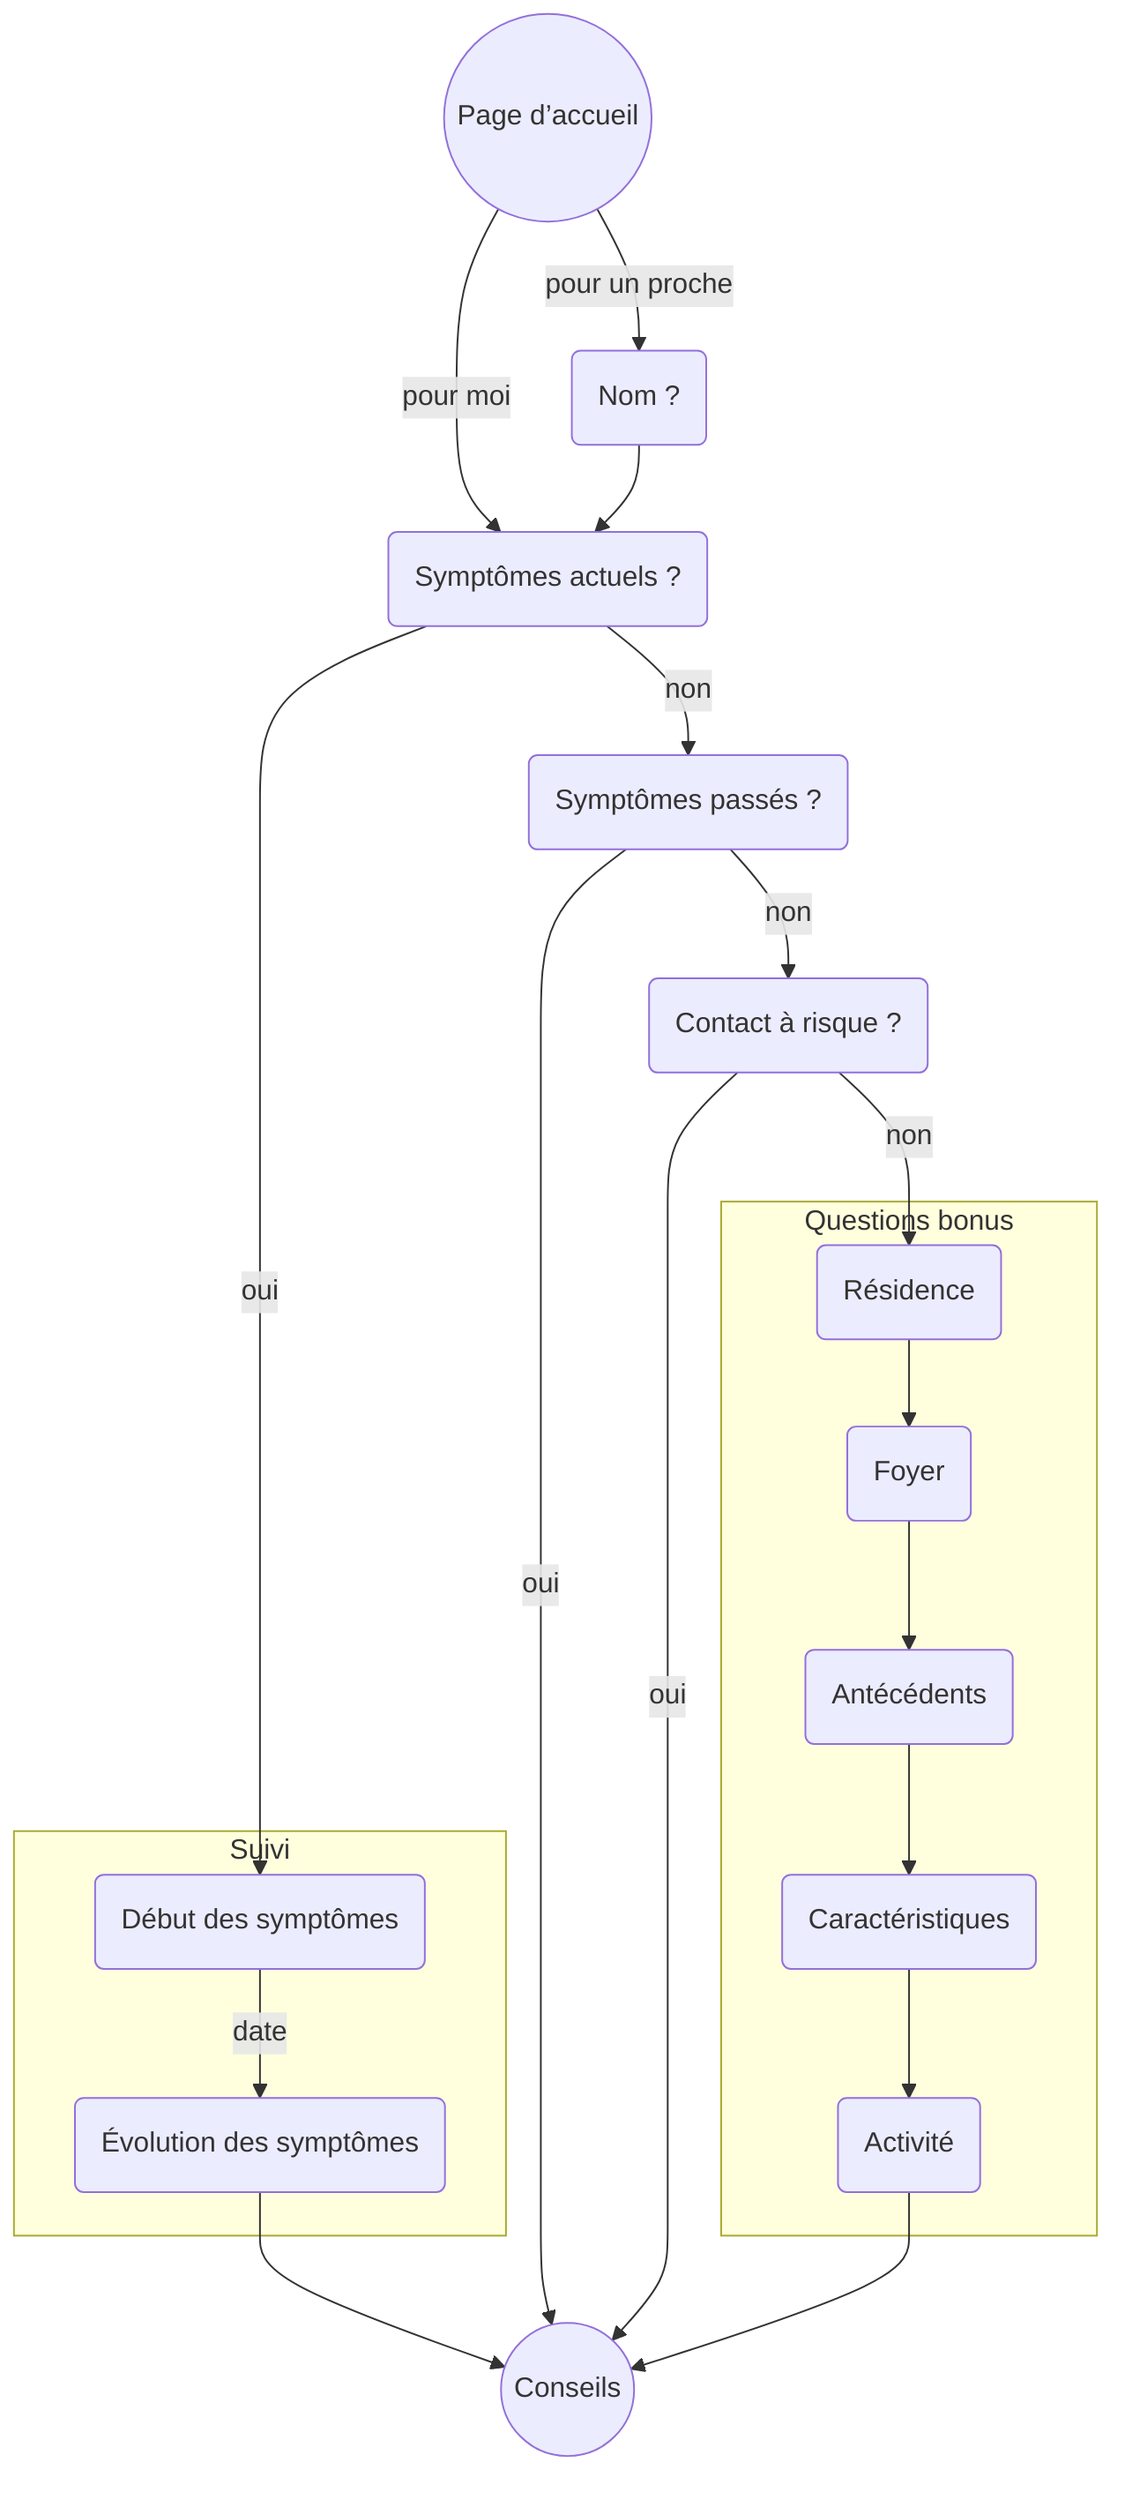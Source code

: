 graph TD
    introduction(("Page d’accueil")) -->|pour moi| symptomesactuels
    introduction(("Page d’accueil")) -->|pour un proche| nom

    nom("Nom ?") --> symptomesactuels

    symptomesactuels("Symptômes actuels ?")
    symptomesactuels -->|oui| debutsymptomes("Début des symptômes")
    symptomesactuels -->|non| symptomespasses("Symptômes passés ?")

    symptomespasses("Symptômes passés ?")
    symptomespasses -->|oui| conseils((Conseils))
    symptomespasses -->|non| contactarisque("Contact à risque ?")

    contactarisque("Contact à risque ?")
    contactarisque -->|oui| conseils((Conseils))
    contactarisque -->|non| residence(Résidence)

    subgraph Suivi
    debutsymptomes("Début des symptômes") -->|date| suivisymptomes("Évolution des symptômes")
    end

    suivisymptomes --> conseils((Conseils))
    activitepro --> conseils((Conseils))

    subgraph Questions bonus
    residence("Résidence") --> foyer("Foyer") --> antecedents("Antécédents") --> caracteristiques("Caractéristiques") --> activitepro("Activité")
    end